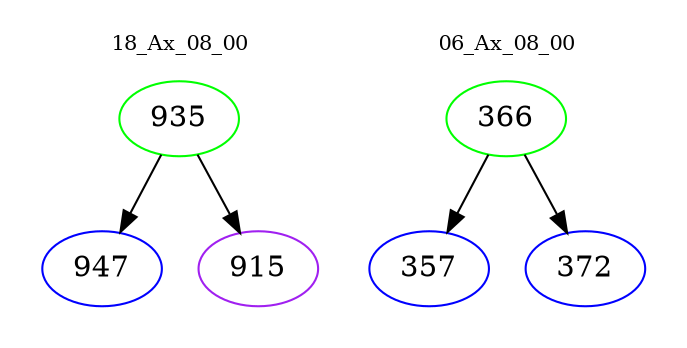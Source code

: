 digraph{
subgraph cluster_0 {
color = white
label = "18_Ax_08_00";
fontsize=10;
T0_935 [label="935", color="green"]
T0_935 -> T0_947 [color="black"]
T0_947 [label="947", color="blue"]
T0_935 -> T0_915 [color="black"]
T0_915 [label="915", color="purple"]
}
subgraph cluster_1 {
color = white
label = "06_Ax_08_00";
fontsize=10;
T1_366 [label="366", color="green"]
T1_366 -> T1_357 [color="black"]
T1_357 [label="357", color="blue"]
T1_366 -> T1_372 [color="black"]
T1_372 [label="372", color="blue"]
}
}
